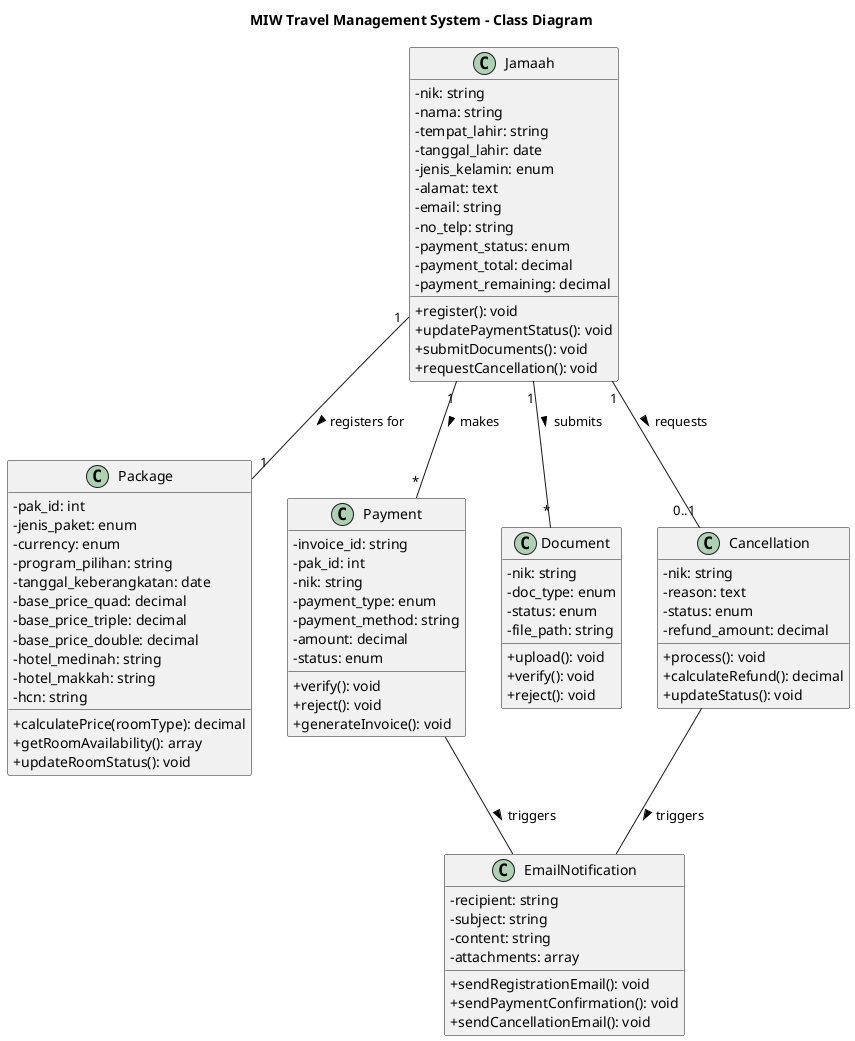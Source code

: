 @startuml MIW_Class_Diagram
skinparam classAttributeIconSize 0
skinparam classFontSize 14

title MIW Travel Management System - Class Diagram

class Package {
  -pak_id: int
  -jenis_paket: enum
  -currency: enum
  -program_pilihan: string
  -tanggal_keberangkatan: date
  -base_price_quad: decimal
  -base_price_triple: decimal
  -base_price_double: decimal
  -hotel_medinah: string
  -hotel_makkah: string
  -hcn: string
  +calculatePrice(roomType): decimal
  +getRoomAvailability(): array
  +updateRoomStatus(): void
}

class Jamaah {
  -nik: string
  -nama: string
  -tempat_lahir: string
  -tanggal_lahir: date
  -jenis_kelamin: enum
  -alamat: text
  -email: string
  -no_telp: string
  -payment_status: enum
  -payment_total: decimal
  -payment_remaining: decimal
  +register(): void
  +updatePaymentStatus(): void
  +submitDocuments(): void
  +requestCancellation(): void
}

class Payment {
  -invoice_id: string
  -pak_id: int
  -nik: string
  -payment_type: enum
  -payment_method: string
  -amount: decimal
  -status: enum
  +verify(): void
  +reject(): void
  +generateInvoice(): void
}

class Document {
  -nik: string
  -doc_type: enum
  -status: enum
  -file_path: string
  +upload(): void
  +verify(): void
  +reject(): void
}

class Cancellation {
  -nik: string
  -reason: text
  -status: enum
  -refund_amount: decimal
  +process(): void
  +calculateRefund(): decimal
  +updateStatus(): void
}

class EmailNotification {
  -recipient: string
  -subject: string
  -content: string
  -attachments: array
  +sendRegistrationEmail(): void
  +sendPaymentConfirmation(): void
  +sendCancellationEmail(): void
}

' Relationships
Jamaah "1" -- "1" Package : registers for >
Jamaah "1" -- "*" Payment : makes >
Jamaah "1" -- "*" Document : submits >
Jamaah "1" -- "0..1" Cancellation : requests >
Payment -- EmailNotification : triggers >
Cancellation -- EmailNotification : triggers >

@enduml
